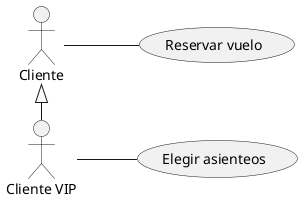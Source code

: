 
@startuml
left to right direction
:Cliente: as cli
usecase (Reservar vuelo) as UC1
usecase (Elegir asienteos) as UC2
:Cliente VIP: as vip
cli <|- vip
cli -- UC1
vip -- UC2
@enduml
